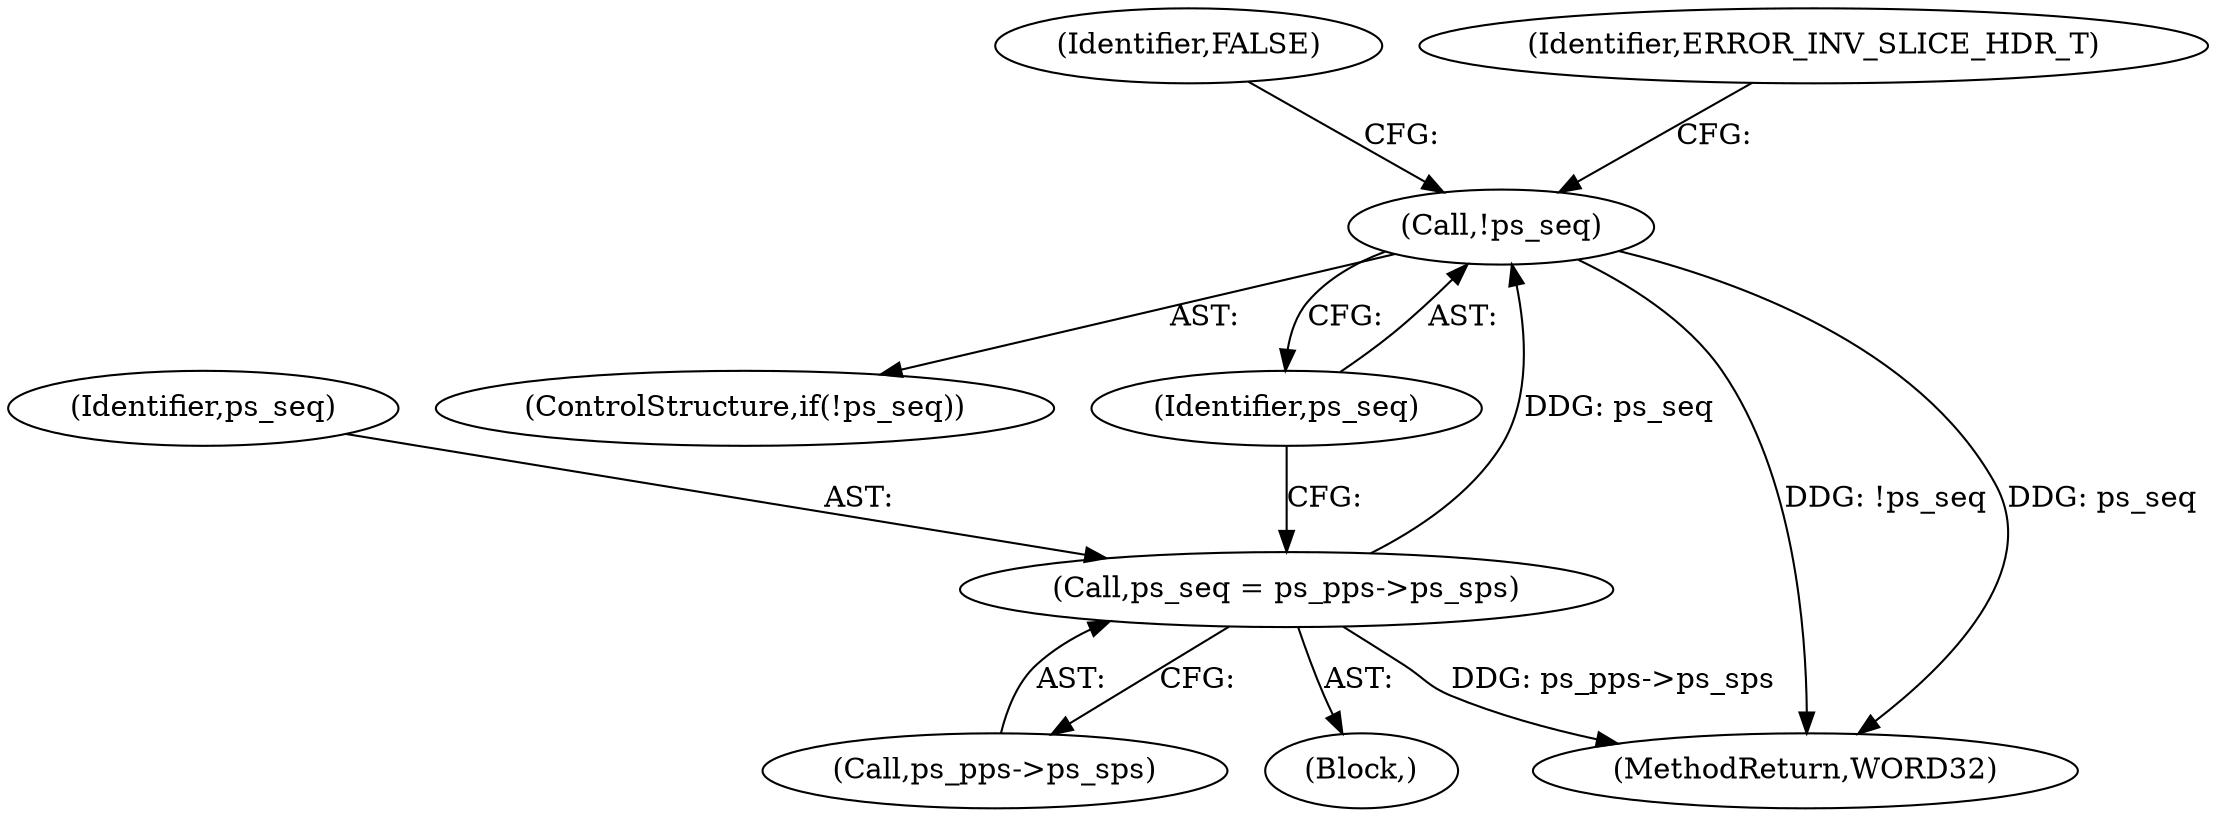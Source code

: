 digraph "0_Android_0b23c81c3dd9ec38f7e6806a3955fed1925541a0_2@pointer" {
"1000447" [label="(Call,!ps_seq)"];
"1000441" [label="(Call,ps_seq = ps_pps->ps_sps)"];
"1000441" [label="(Call,ps_seq = ps_pps->ps_sps)"];
"1000442" [label="(Identifier,ps_seq)"];
"1000446" [label="(ControlStructure,if(!ps_seq))"];
"1000448" [label="(Identifier,ps_seq)"];
"1000447" [label="(Call,!ps_seq)"];
"1002619" [label="(MethodReturn,WORD32)"];
"1000453" [label="(Identifier,FALSE)"];
"1000160" [label="(Block,)"];
"1000443" [label="(Call,ps_pps->ps_sps)"];
"1000450" [label="(Identifier,ERROR_INV_SLICE_HDR_T)"];
"1000447" -> "1000446"  [label="AST: "];
"1000447" -> "1000448"  [label="CFG: "];
"1000448" -> "1000447"  [label="AST: "];
"1000450" -> "1000447"  [label="CFG: "];
"1000453" -> "1000447"  [label="CFG: "];
"1000447" -> "1002619"  [label="DDG: !ps_seq"];
"1000447" -> "1002619"  [label="DDG: ps_seq"];
"1000441" -> "1000447"  [label="DDG: ps_seq"];
"1000441" -> "1000160"  [label="AST: "];
"1000441" -> "1000443"  [label="CFG: "];
"1000442" -> "1000441"  [label="AST: "];
"1000443" -> "1000441"  [label="AST: "];
"1000448" -> "1000441"  [label="CFG: "];
"1000441" -> "1002619"  [label="DDG: ps_pps->ps_sps"];
}
